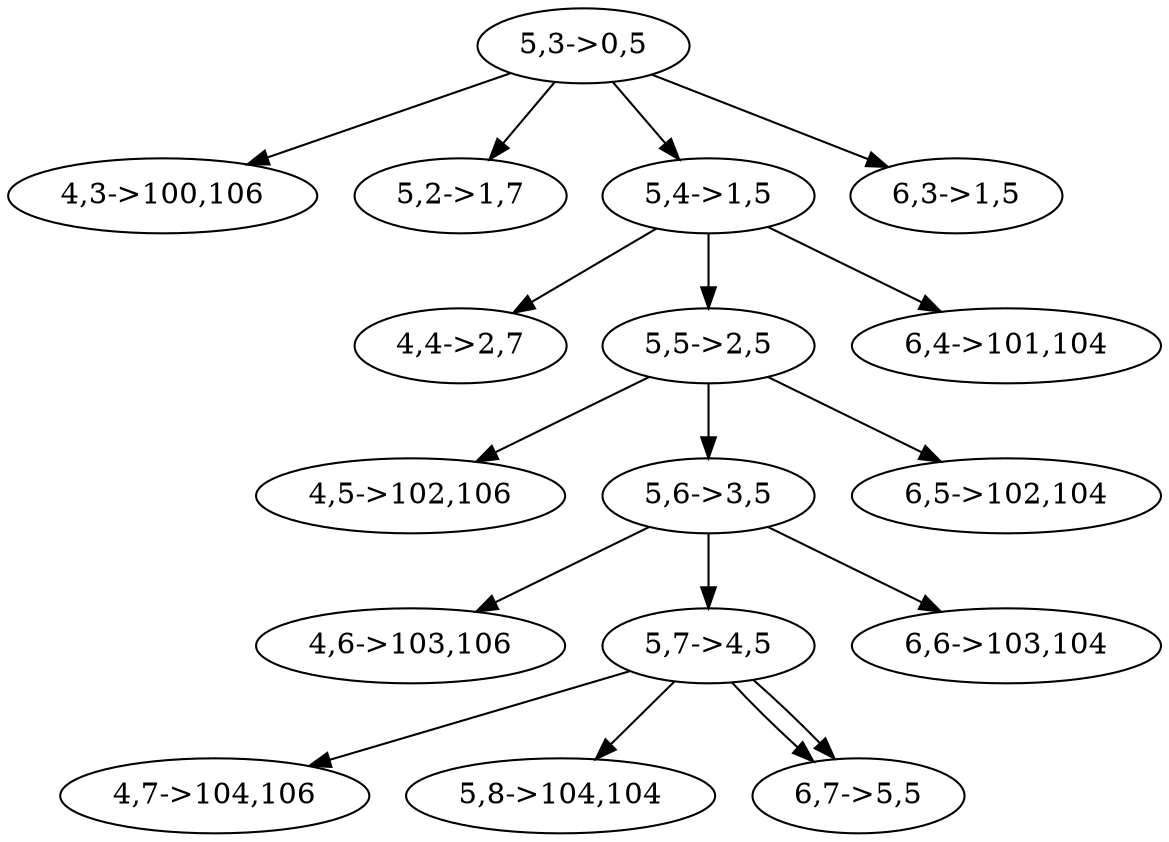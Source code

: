 digraph tree {
    "5,3->0,5";
    "4,3->100,106";
    "5,2->1,7";
    "5,4->1,5";
    "4,4->2,7";
    "5,5->2,5";
    "4,5->102,106";
    "5,6->3,5";
    "4,6->103,106";
    "5,7->4,5";
    "4,7->104,106";
    "5,8->104,104";
    "6,7->5,5";
    "6,7->5,5";
    "6,6->103,104";
    "6,5->102,104";
    "6,4->101,104";
    "6,3->1,5";
    "5,3->0,5" -> "4,3->100,106";
    "5,3->0,5" -> "5,2->1,7";
    "5,3->0,5" -> "5,4->1,5";
    "5,3->0,5" -> "6,3->1,5";
    "5,4->1,5" -> "4,4->2,7";
    "5,4->1,5" -> "5,5->2,5";
    "5,4->1,5" -> "6,4->101,104";
    "5,5->2,5" -> "4,5->102,106";
    "5,5->2,5" -> "5,6->3,5";
    "5,5->2,5" -> "6,5->102,104";
    "5,6->3,5" -> "4,6->103,106";
    "5,6->3,5" -> "5,7->4,5";
    "5,6->3,5" -> "6,6->103,104";
    "5,7->4,5" -> "4,7->104,106";
    "5,7->4,5" -> "5,8->104,104";
    "5,7->4,5" -> "6,7->5,5";
    "5,7->4,5" -> "6,7->5,5";
}
